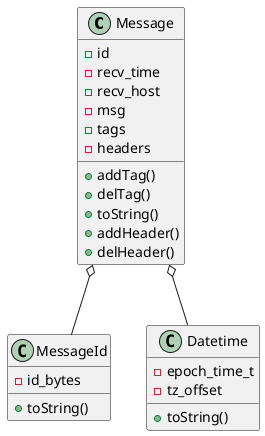 @startuml

Message o-- MessageId
Message o-- Datetime

class Message {
    +addTag()
    +delTag()
    +toString()
    +addHeader()
    +delHeader()

    -id
    -recv_time
    -recv_host
    -msg
    -tags
    -headers
}

class MessageId {
    -id_bytes
    +toString()
}

class Datetime {
    +toString()

    -epoch_time_t
    -tz_offset
}

@enduml
